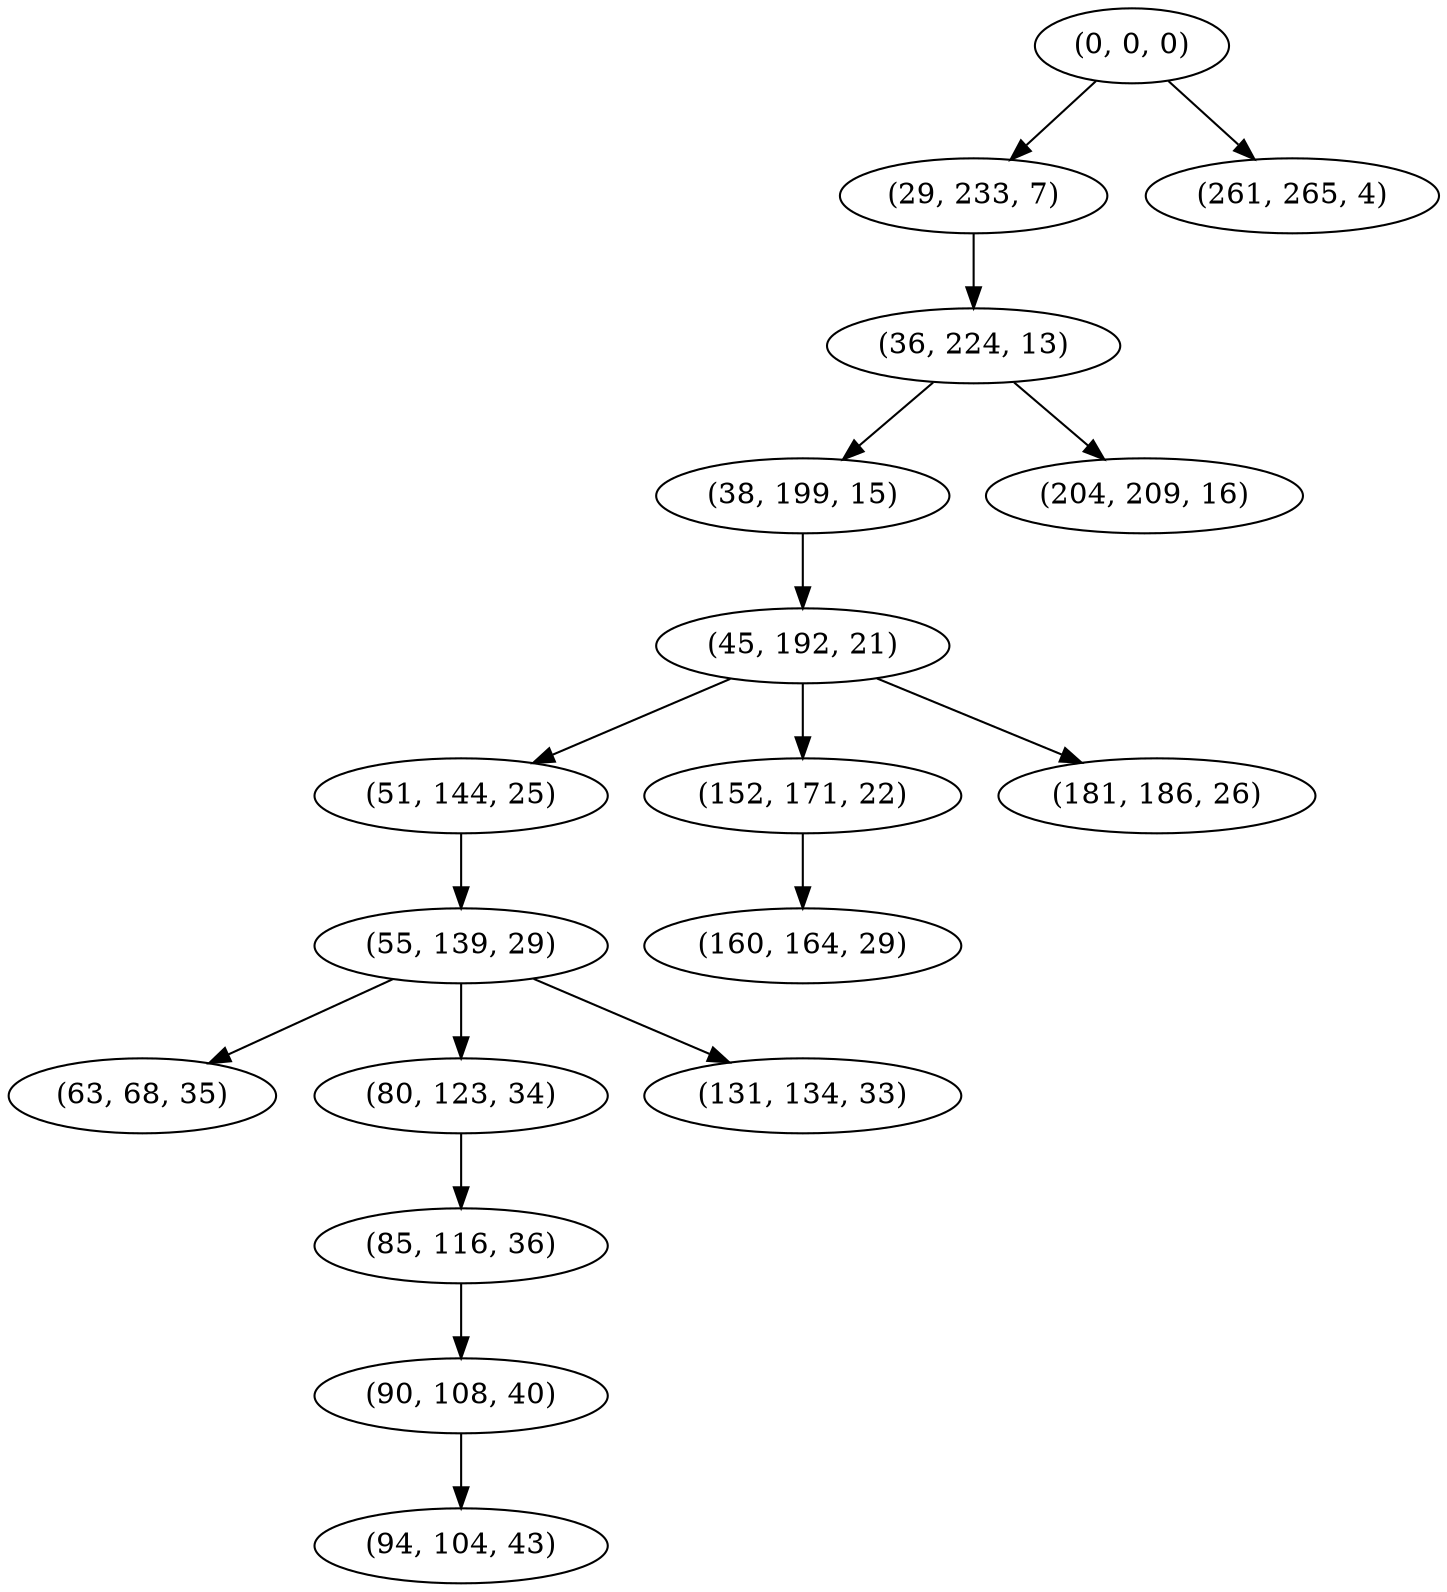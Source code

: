 digraph tree {
    "(0, 0, 0)";
    "(29, 233, 7)";
    "(36, 224, 13)";
    "(38, 199, 15)";
    "(45, 192, 21)";
    "(51, 144, 25)";
    "(55, 139, 29)";
    "(63, 68, 35)";
    "(80, 123, 34)";
    "(85, 116, 36)";
    "(90, 108, 40)";
    "(94, 104, 43)";
    "(131, 134, 33)";
    "(152, 171, 22)";
    "(160, 164, 29)";
    "(181, 186, 26)";
    "(204, 209, 16)";
    "(261, 265, 4)";
    "(0, 0, 0)" -> "(29, 233, 7)";
    "(0, 0, 0)" -> "(261, 265, 4)";
    "(29, 233, 7)" -> "(36, 224, 13)";
    "(36, 224, 13)" -> "(38, 199, 15)";
    "(36, 224, 13)" -> "(204, 209, 16)";
    "(38, 199, 15)" -> "(45, 192, 21)";
    "(45, 192, 21)" -> "(51, 144, 25)";
    "(45, 192, 21)" -> "(152, 171, 22)";
    "(45, 192, 21)" -> "(181, 186, 26)";
    "(51, 144, 25)" -> "(55, 139, 29)";
    "(55, 139, 29)" -> "(63, 68, 35)";
    "(55, 139, 29)" -> "(80, 123, 34)";
    "(55, 139, 29)" -> "(131, 134, 33)";
    "(80, 123, 34)" -> "(85, 116, 36)";
    "(85, 116, 36)" -> "(90, 108, 40)";
    "(90, 108, 40)" -> "(94, 104, 43)";
    "(152, 171, 22)" -> "(160, 164, 29)";
}
